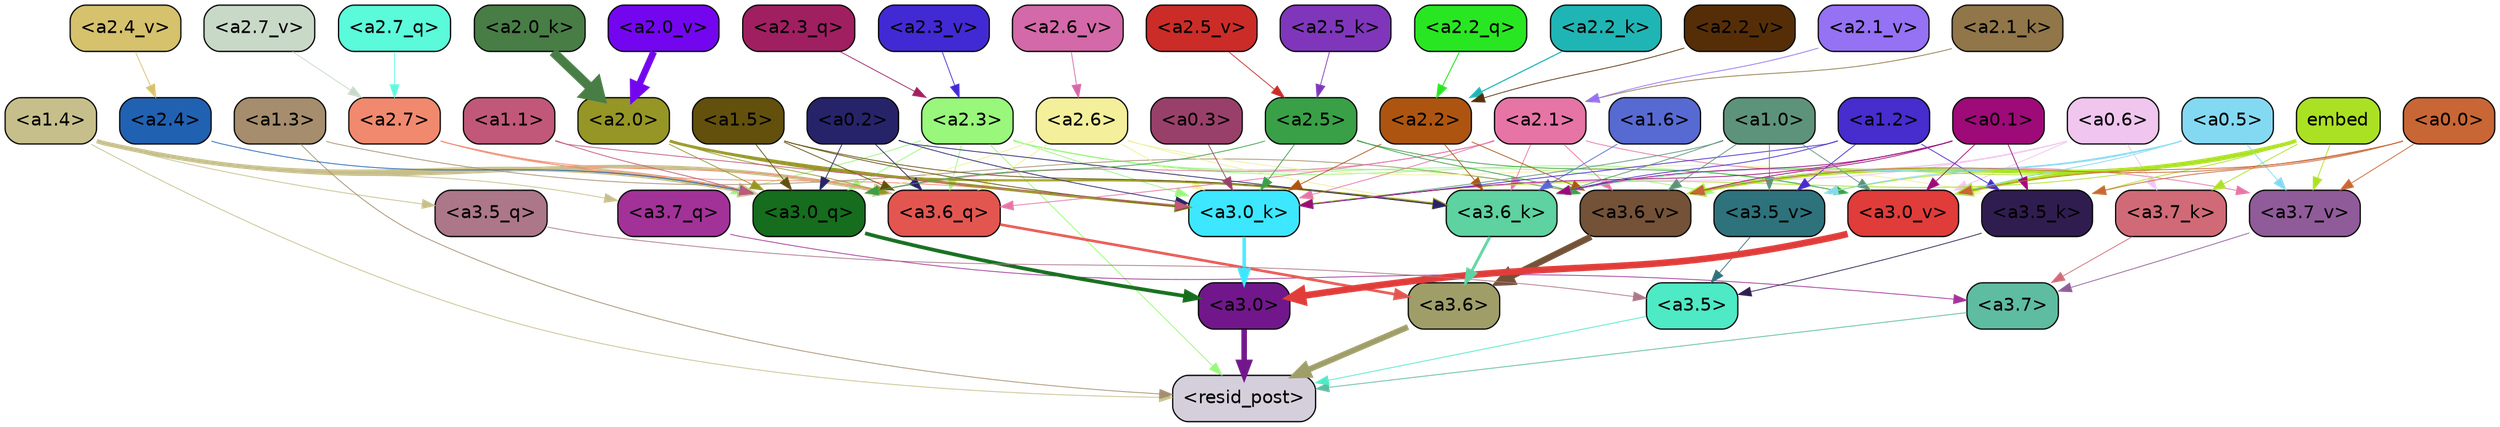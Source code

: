 strict digraph "" {
	graph [bgcolor=transparent,
		layout=dot,
		overlap=false,
		splines=true
	];
	"<a3.7>"	[color=black,
		fillcolor="#5ebca1",
		fontname=Helvetica,
		shape=box,
		style="filled, rounded"];
	"<resid_post>"	[color=black,
		fillcolor="#d5cfdc",
		fontname=Helvetica,
		shape=box,
		style="filled, rounded"];
	"<a3.7>" -> "<resid_post>"	[color="#5ebca1",
		penwidth=0.6239100098609924];
	"<a3.6>"	[color=black,
		fillcolor="#9f9e69",
		fontname=Helvetica,
		shape=box,
		style="filled, rounded"];
	"<a3.6>" -> "<resid_post>"	[color="#9f9e69",
		penwidth=4.569062113761902];
	"<a3.5>"	[color=black,
		fillcolor="#4ee9c5",
		fontname=Helvetica,
		shape=box,
		style="filled, rounded"];
	"<a3.5>" -> "<resid_post>"	[color="#4ee9c5",
		penwidth=0.6];
	"<a3.0>"	[color=black,
		fillcolor="#71178b",
		fontname=Helvetica,
		shape=box,
		style="filled, rounded"];
	"<a3.0>" -> "<resid_post>"	[color="#71178b",
		penwidth=4.283544182777405];
	"<a2.3>"	[color=black,
		fillcolor="#99f77c",
		fontname=Helvetica,
		shape=box,
		style="filled, rounded"];
	"<a2.3>" -> "<resid_post>"	[color="#99f77c",
		penwidth=0.6];
	"<a3.7_q>"	[color=black,
		fillcolor="#a23298",
		fontname=Helvetica,
		shape=box,
		style="filled, rounded"];
	"<a2.3>" -> "<a3.7_q>"	[color="#99f77c",
		penwidth=0.6];
	"<a3.6_q>"	[color=black,
		fillcolor="#e35650",
		fontname=Helvetica,
		shape=box,
		style="filled, rounded"];
	"<a2.3>" -> "<a3.6_q>"	[color="#99f77c",
		penwidth=0.6];
	"<a3.0_q>"	[color=black,
		fillcolor="#156d1d",
		fontname=Helvetica,
		shape=box,
		style="filled, rounded"];
	"<a2.3>" -> "<a3.0_q>"	[color="#99f77c",
		penwidth=0.6];
	"<a3.0_k>"	[color=black,
		fillcolor="#3de7ff",
		fontname=Helvetica,
		shape=box,
		style="filled, rounded"];
	"<a2.3>" -> "<a3.0_k>"	[color="#99f77c",
		penwidth=0.6];
	"<a3.6_v>"	[color=black,
		fillcolor="#735237",
		fontname=Helvetica,
		shape=box,
		style="filled, rounded"];
	"<a2.3>" -> "<a3.6_v>"	[color="#99f77c",
		penwidth=0.6];
	"<a3.5_v>"	[color=black,
		fillcolor="#2e727c",
		fontname=Helvetica,
		shape=box,
		style="filled, rounded"];
	"<a2.3>" -> "<a3.5_v>"	[color="#99f77c",
		penwidth=0.6];
	"<a3.0_v>"	[color=black,
		fillcolor="#e03c3a",
		fontname=Helvetica,
		shape=box,
		style="filled, rounded"];
	"<a2.3>" -> "<a3.0_v>"	[color="#99f77c",
		penwidth=0.6];
	"<a1.4>"	[color=black,
		fillcolor="#c7bf8b",
		fontname=Helvetica,
		shape=box,
		style="filled, rounded"];
	"<a1.4>" -> "<resid_post>"	[color="#c7bf8b",
		penwidth=0.6];
	"<a1.4>" -> "<a3.7_q>"	[color="#c7bf8b",
		penwidth=0.6];
	"<a1.4>" -> "<a3.6_q>"	[color="#c7bf8b",
		penwidth=2.7934007048606873];
	"<a3.5_q>"	[color=black,
		fillcolor="#ac7788",
		fontname=Helvetica,
		shape=box,
		style="filled, rounded"];
	"<a1.4>" -> "<a3.5_q>"	[color="#c7bf8b",
		penwidth=0.6];
	"<a1.4>" -> "<a3.0_q>"	[color="#c7bf8b",
		penwidth=3.340754985809326];
	"<a1.3>"	[color=black,
		fillcolor="#a58d6d",
		fontname=Helvetica,
		shape=box,
		style="filled, rounded"];
	"<a1.3>" -> "<resid_post>"	[color="#a58d6d",
		penwidth=0.6];
	"<a1.3>" -> "<a3.6_v>"	[color="#a58d6d",
		penwidth=0.6];
	"<a3.7_q>" -> "<a3.7>"	[color="#a23298",
		penwidth=0.6];
	"<a3.6_q>" -> "<a3.6>"	[color="#e35650",
		penwidth=2.0347584784030914];
	"<a3.5_q>" -> "<a3.5>"	[color="#ac7788",
		penwidth=0.6];
	"<a3.0_q>" -> "<a3.0>"	[color="#156d1d",
		penwidth=2.8635367155075073];
	"<a3.7_k>"	[color=black,
		fillcolor="#d06a76",
		fontname=Helvetica,
		shape=box,
		style="filled, rounded"];
	"<a3.7_k>" -> "<a3.7>"	[color="#d06a76",
		penwidth=0.6];
	"<a3.6_k>"	[color=black,
		fillcolor="#5ed2a0",
		fontname=Helvetica,
		shape=box,
		style="filled, rounded"];
	"<a3.6_k>" -> "<a3.6>"	[color="#5ed2a0",
		penwidth=2.1760786175727844];
	"<a3.5_k>"	[color=black,
		fillcolor="#301d4f",
		fontname=Helvetica,
		shape=box,
		style="filled, rounded"];
	"<a3.5_k>" -> "<a3.5>"	[color="#301d4f",
		penwidth=0.6];
	"<a3.0_k>" -> "<a3.0>"	[color="#3de7ff",
		penwidth=2.632905662059784];
	"<a3.7_v>"	[color=black,
		fillcolor="#905b99",
		fontname=Helvetica,
		shape=box,
		style="filled, rounded"];
	"<a3.7_v>" -> "<a3.7>"	[color="#905b99",
		penwidth=0.6];
	"<a3.6_v>" -> "<a3.6>"	[color="#735237",
		penwidth=4.981305837631226];
	"<a3.5_v>" -> "<a3.5>"	[color="#2e727c",
		penwidth=0.6];
	"<a3.0_v>" -> "<a3.0>"	[color="#e03c3a",
		penwidth=5.168330669403076];
	"<a2.7>"	[color=black,
		fillcolor="#f1896e",
		fontname=Helvetica,
		shape=box,
		style="filled, rounded"];
	"<a2.7>" -> "<a3.6_q>"	[color="#f1896e",
		penwidth=0.6];
	"<a2.7>" -> "<a3.0_q>"	[color="#f1896e",
		penwidth=0.6];
	"<a2.7>" -> "<a3.0_k>"	[color="#f1896e",
		penwidth=0.6];
	"<a2.6>"	[color=black,
		fillcolor="#f3ef9b",
		fontname=Helvetica,
		shape=box,
		style="filled, rounded"];
	"<a2.6>" -> "<a3.6_q>"	[color="#f3ef9b",
		penwidth=0.6];
	"<a2.6>" -> "<a3.0_q>"	[color="#f3ef9b",
		penwidth=0.6];
	"<a2.6>" -> "<a3.6_k>"	[color="#f3ef9b",
		penwidth=0.6];
	"<a2.6>" -> "<a3.5_k>"	[color="#f3ef9b",
		penwidth=0.6];
	"<a2.6>" -> "<a3.0_k>"	[color="#f3ef9b",
		penwidth=0.6];
	"<a2.1>"	[color=black,
		fillcolor="#e675a6",
		fontname=Helvetica,
		shape=box,
		style="filled, rounded"];
	"<a2.1>" -> "<a3.6_q>"	[color="#e675a6",
		penwidth=0.6];
	"<a2.1>" -> "<a3.0_q>"	[color="#e675a6",
		penwidth=0.6];
	"<a2.1>" -> "<a3.6_k>"	[color="#e675a6",
		penwidth=0.6];
	"<a2.1>" -> "<a3.0_k>"	[color="#e675a6",
		penwidth=0.6];
	"<a2.1>" -> "<a3.7_v>"	[color="#e675a6",
		penwidth=0.6];
	"<a2.1>" -> "<a3.6_v>"	[color="#e675a6",
		penwidth=0.6];
	"<a2.0>"	[color=black,
		fillcolor="#959625",
		fontname=Helvetica,
		shape=box,
		style="filled, rounded"];
	"<a2.0>" -> "<a3.6_q>"	[color="#959625",
		penwidth=0.6];
	"<a2.0>" -> "<a3.0_q>"	[color="#959625",
		penwidth=0.6];
	"<a2.0>" -> "<a3.6_k>"	[color="#959625",
		penwidth=1.6382827460765839];
	"<a2.0>" -> "<a3.0_k>"	[color="#959625",
		penwidth=2.161143198609352];
	"<a1.5>"	[color=black,
		fillcolor="#62500c",
		fontname=Helvetica,
		shape=box,
		style="filled, rounded"];
	"<a1.5>" -> "<a3.6_q>"	[color="#62500c",
		penwidth=0.6];
	"<a1.5>" -> "<a3.0_q>"	[color="#62500c",
		penwidth=0.6];
	"<a1.5>" -> "<a3.6_k>"	[color="#62500c",
		penwidth=0.6];
	"<a1.5>" -> "<a3.0_k>"	[color="#62500c",
		penwidth=0.6];
	"<a0.2>"	[color=black,
		fillcolor="#272369",
		fontname=Helvetica,
		shape=box,
		style="filled, rounded"];
	"<a0.2>" -> "<a3.6_q>"	[color="#272369",
		penwidth=0.6];
	"<a0.2>" -> "<a3.0_q>"	[color="#272369",
		penwidth=0.6];
	"<a0.2>" -> "<a3.6_k>"	[color="#272369",
		penwidth=0.6];
	"<a0.2>" -> "<a3.0_k>"	[color="#272369",
		penwidth=0.6];
	"<a2.5>"	[color=black,
		fillcolor="#39a047",
		fontname=Helvetica,
		shape=box,
		style="filled, rounded"];
	"<a2.5>" -> "<a3.0_q>"	[color="#39a047",
		penwidth=0.6];
	"<a2.5>" -> "<a3.0_k>"	[color="#39a047",
		penwidth=0.6];
	"<a2.5>" -> "<a3.6_v>"	[color="#39a047",
		penwidth=0.6];
	"<a2.5>" -> "<a3.0_v>"	[color="#39a047",
		penwidth=0.6];
	"<a2.4>"	[color=black,
		fillcolor="#2161b1",
		fontname=Helvetica,
		shape=box,
		style="filled, rounded"];
	"<a2.4>" -> "<a3.0_q>"	[color="#2161b1",
		penwidth=0.6];
	"<a1.1>"	[color=black,
		fillcolor="#c15879",
		fontname=Helvetica,
		shape=box,
		style="filled, rounded"];
	"<a1.1>" -> "<a3.0_q>"	[color="#c15879",
		penwidth=0.6];
	"<a1.1>" -> "<a3.0_k>"	[color="#c15879",
		penwidth=0.6];
	"<a0.6>"	[color=black,
		fillcolor="#f0c5ee",
		fontname=Helvetica,
		shape=box,
		style="filled, rounded"];
	"<a0.6>" -> "<a3.7_k>"	[color="#f0c5ee",
		penwidth=0.6];
	"<a0.6>" -> "<a3.6_k>"	[color="#f0c5ee",
		penwidth=0.6];
	"<a0.6>" -> "<a3.0_k>"	[color="#f0c5ee",
		penwidth=0.6];
	"<a0.6>" -> "<a3.6_v>"	[color="#f0c5ee",
		penwidth=0.6];
	"<a0.6>" -> "<a3.0_v>"	[color="#f0c5ee",
		penwidth=0.6];
	embed	[color=black,
		fillcolor="#abe123",
		fontname=Helvetica,
		shape=box,
		style="filled, rounded"];
	embed -> "<a3.7_k>"	[color="#abe123",
		penwidth=0.6];
	embed -> "<a3.6_k>"	[color="#abe123",
		penwidth=0.6];
	embed -> "<a3.5_k>"	[color="#abe123",
		penwidth=0.6];
	embed -> "<a3.0_k>"	[color="#abe123",
		penwidth=0.6];
	embed -> "<a3.7_v>"	[color="#abe123",
		penwidth=0.6];
	embed -> "<a3.6_v>"	[color="#abe123",
		penwidth=2.7825746536254883];
	embed -> "<a3.5_v>"	[color="#abe123",
		penwidth=0.6];
	embed -> "<a3.0_v>"	[color="#abe123",
		penwidth=2.6950180530548096];
	"<a2.2>"	[color=black,
		fillcolor="#ad5510",
		fontname=Helvetica,
		shape=box,
		style="filled, rounded"];
	"<a2.2>" -> "<a3.6_k>"	[color="#ad5510",
		penwidth=0.6];
	"<a2.2>" -> "<a3.0_k>"	[color="#ad5510",
		penwidth=0.6];
	"<a2.2>" -> "<a3.6_v>"	[color="#ad5510",
		penwidth=0.6];
	"<a1.6>"	[color=black,
		fillcolor="#576ad2",
		fontname=Helvetica,
		shape=box,
		style="filled, rounded"];
	"<a1.6>" -> "<a3.6_k>"	[color="#576ad2",
		penwidth=0.6];
	"<a1.2>"	[color=black,
		fillcolor="#472cce",
		fontname=Helvetica,
		shape=box,
		style="filled, rounded"];
	"<a1.2>" -> "<a3.6_k>"	[color="#472cce",
		penwidth=0.6];
	"<a1.2>" -> "<a3.5_k>"	[color="#472cce",
		penwidth=0.6];
	"<a1.2>" -> "<a3.0_k>"	[color="#472cce",
		penwidth=0.6];
	"<a1.2>" -> "<a3.5_v>"	[color="#472cce",
		penwidth=0.6];
	"<a1.0>"	[color=black,
		fillcolor="#5e937b",
		fontname=Helvetica,
		shape=box,
		style="filled, rounded"];
	"<a1.0>" -> "<a3.6_k>"	[color="#5e937b",
		penwidth=0.6];
	"<a1.0>" -> "<a3.0_k>"	[color="#5e937b",
		penwidth=0.6];
	"<a1.0>" -> "<a3.6_v>"	[color="#5e937b",
		penwidth=0.6];
	"<a1.0>" -> "<a3.5_v>"	[color="#5e937b",
		penwidth=0.6];
	"<a1.0>" -> "<a3.0_v>"	[color="#5e937b",
		penwidth=0.6];
	"<a0.5>"	[color=black,
		fillcolor="#84d9f2",
		fontname=Helvetica,
		shape=box,
		style="filled, rounded"];
	"<a0.5>" -> "<a3.6_k>"	[color="#84d9f2",
		penwidth=0.6];
	"<a0.5>" -> "<a3.7_v>"	[color="#84d9f2",
		penwidth=0.6];
	"<a0.5>" -> "<a3.6_v>"	[color="#84d9f2",
		penwidth=0.6];
	"<a0.5>" -> "<a3.5_v>"	[color="#84d9f2",
		penwidth=0.6];
	"<a0.5>" -> "<a3.0_v>"	[color="#84d9f2",
		penwidth=0.6];
	"<a0.1>"	[color=black,
		fillcolor="#9e0a78",
		fontname=Helvetica,
		shape=box,
		style="filled, rounded"];
	"<a0.1>" -> "<a3.6_k>"	[color="#9e0a78",
		penwidth=0.6];
	"<a0.1>" -> "<a3.5_k>"	[color="#9e0a78",
		penwidth=0.6];
	"<a0.1>" -> "<a3.0_k>"	[color="#9e0a78",
		penwidth=0.6];
	"<a0.1>" -> "<a3.6_v>"	[color="#9e0a78",
		penwidth=0.6];
	"<a0.1>" -> "<a3.0_v>"	[color="#9e0a78",
		penwidth=0.6];
	"<a0.0>"	[color=black,
		fillcolor="#c96636",
		fontname=Helvetica,
		shape=box,
		style="filled, rounded"];
	"<a0.0>" -> "<a3.5_k>"	[color="#c96636",
		penwidth=0.6];
	"<a0.0>" -> "<a3.7_v>"	[color="#c96636",
		penwidth=0.6];
	"<a0.0>" -> "<a3.6_v>"	[color="#c96636",
		penwidth=0.6];
	"<a0.0>" -> "<a3.0_v>"	[color="#c96636",
		penwidth=0.6];
	"<a0.3>"	[color=black,
		fillcolor="#99406a",
		fontname=Helvetica,
		shape=box,
		style="filled, rounded"];
	"<a0.3>" -> "<a3.0_k>"	[color="#99406a",
		penwidth=0.6];
	"<a2.7_q>"	[color=black,
		fillcolor="#5afadb",
		fontname=Helvetica,
		shape=box,
		style="filled, rounded"];
	"<a2.7_q>" -> "<a2.7>"	[color="#5afadb",
		penwidth=0.6];
	"<a2.3_q>"	[color=black,
		fillcolor="#a01f61",
		fontname=Helvetica,
		shape=box,
		style="filled, rounded"];
	"<a2.3_q>" -> "<a2.3>"	[color="#a01f61",
		penwidth=0.6];
	"<a2.2_q>"	[color=black,
		fillcolor="#28e722",
		fontname=Helvetica,
		shape=box,
		style="filled, rounded"];
	"<a2.2_q>" -> "<a2.2>"	[color="#28e722",
		penwidth=0.7553567886352539];
	"<a2.5_k>"	[color=black,
		fillcolor="#7f36bb",
		fontname=Helvetica,
		shape=box,
		style="filled, rounded"];
	"<a2.5_k>" -> "<a2.5>"	[color="#7f36bb",
		penwidth=0.6];
	"<a2.2_k>"	[color=black,
		fillcolor="#20b5b5",
		fontname=Helvetica,
		shape=box,
		style="filled, rounded"];
	"<a2.2_k>" -> "<a2.2>"	[color="#20b5b5",
		penwidth=0.8854708671569824];
	"<a2.1_k>"	[color=black,
		fillcolor="#907649",
		fontname=Helvetica,
		shape=box,
		style="filled, rounded"];
	"<a2.1_k>" -> "<a2.1>"	[color="#907649",
		penwidth=0.6];
	"<a2.0_k>"	[color=black,
		fillcolor="#487d46",
		fontname=Helvetica,
		shape=box,
		style="filled, rounded"];
	"<a2.0_k>" -> "<a2.0>"	[color="#487d46",
		penwidth=7.231504917144775];
	"<a2.7_v>"	[color=black,
		fillcolor="#c8d9c8",
		fontname=Helvetica,
		shape=box,
		style="filled, rounded"];
	"<a2.7_v>" -> "<a2.7>"	[color="#c8d9c8",
		penwidth=0.6];
	"<a2.6_v>"	[color=black,
		fillcolor="#d369a8",
		fontname=Helvetica,
		shape=box,
		style="filled, rounded"];
	"<a2.6_v>" -> "<a2.6>"	[color="#d369a8",
		penwidth=0.6];
	"<a2.5_v>"	[color=black,
		fillcolor="#cb2c28",
		fontname=Helvetica,
		shape=box,
		style="filled, rounded"];
	"<a2.5_v>" -> "<a2.5>"	[color="#cb2c28",
		penwidth=0.6];
	"<a2.4_v>"	[color=black,
		fillcolor="#d6c16c",
		fontname=Helvetica,
		shape=box,
		style="filled, rounded"];
	"<a2.4_v>" -> "<a2.4>"	[color="#d6c16c",
		penwidth=0.6];
	"<a2.3_v>"	[color=black,
		fillcolor="#412ad3",
		fontname=Helvetica,
		shape=box,
		style="filled, rounded"];
	"<a2.3_v>" -> "<a2.3>"	[color="#412ad3",
		penwidth=0.6];
	"<a2.2_v>"	[color=black,
		fillcolor="#552e08",
		fontname=Helvetica,
		shape=box,
		style="filled, rounded"];
	"<a2.2_v>" -> "<a2.2>"	[color="#552e08",
		penwidth=0.6];
	"<a2.1_v>"	[color=black,
		fillcolor="#9571f4",
		fontname=Helvetica,
		shape=box,
		style="filled, rounded"];
	"<a2.1_v>" -> "<a2.1>"	[color="#9571f4",
		penwidth=0.6];
	"<a2.0_v>"	[color=black,
		fillcolor="#7306ef",
		fontname=Helvetica,
		shape=box,
		style="filled, rounded"];
	"<a2.0_v>" -> "<a2.0>"	[color="#7306ef",
		penwidth=5.231471925973892];
}
